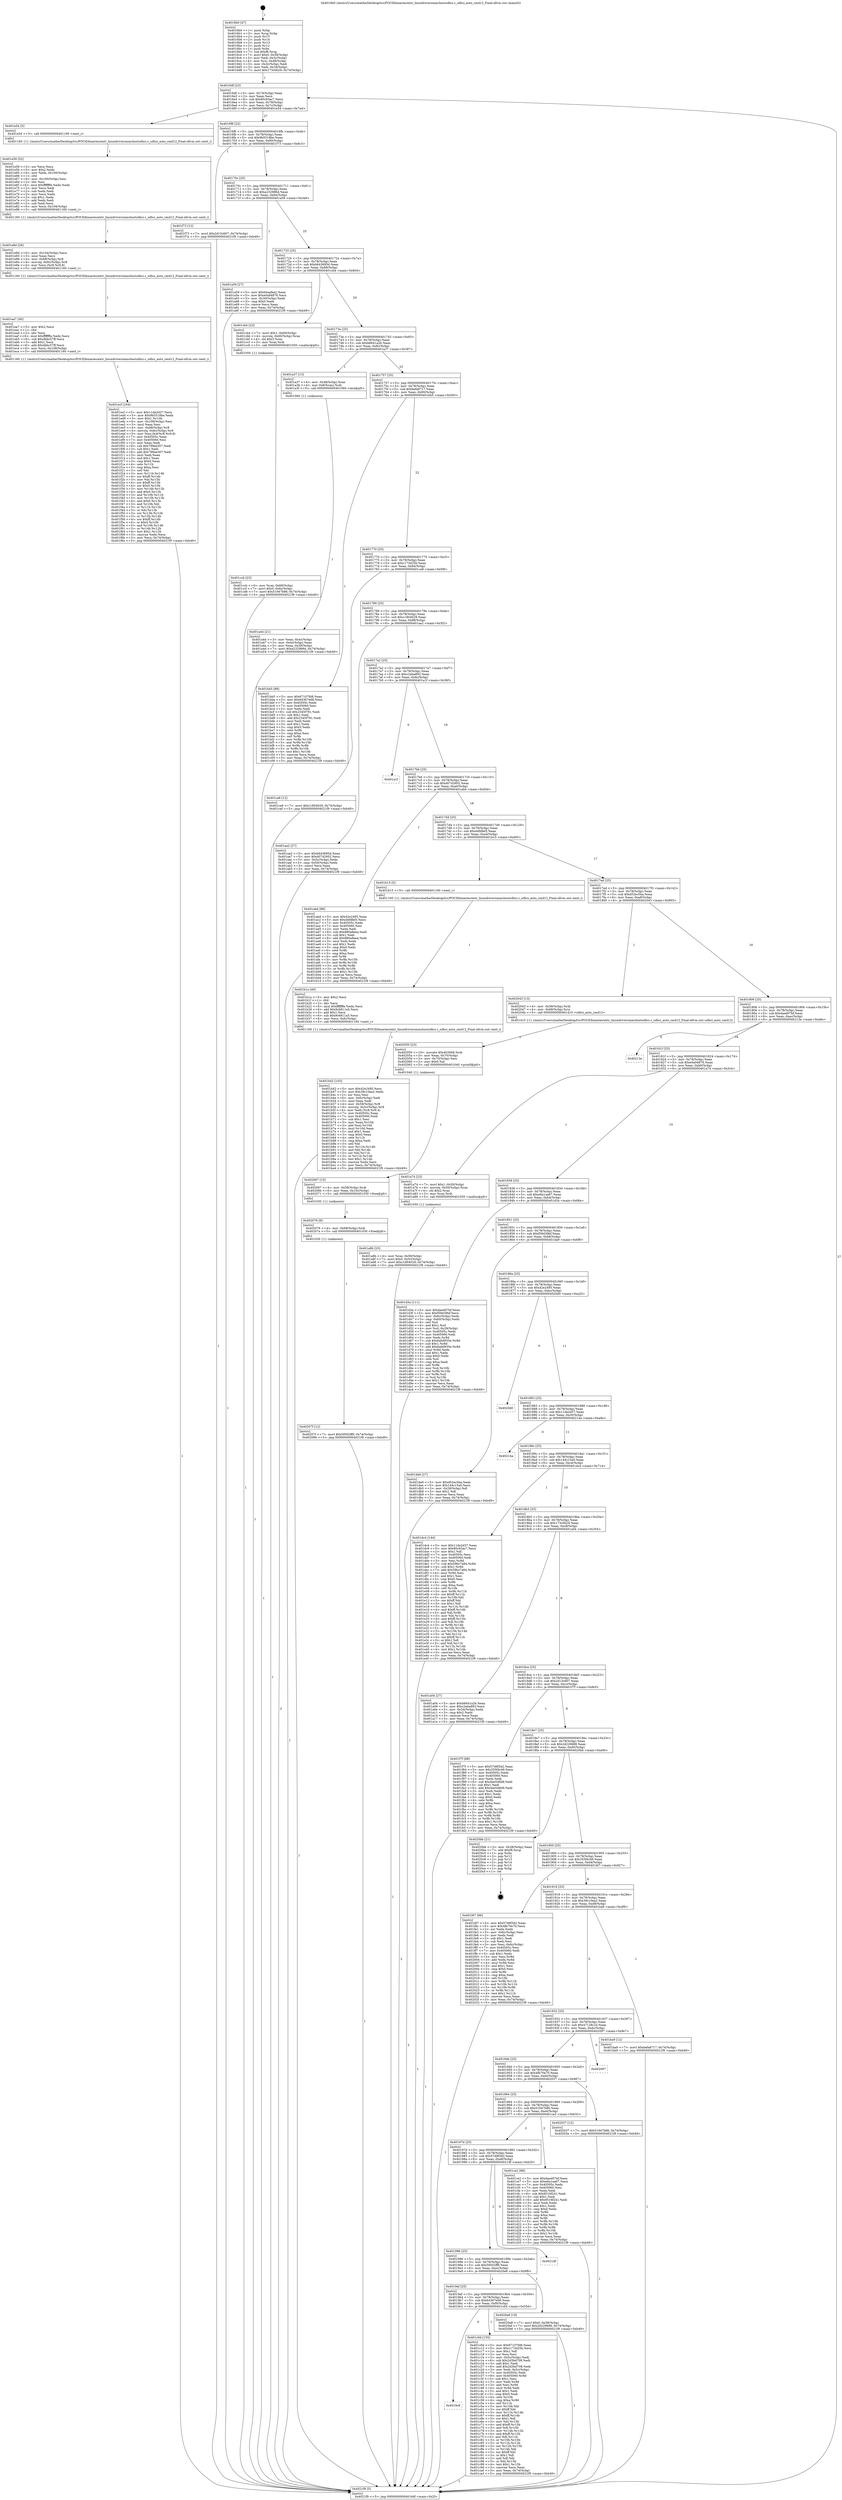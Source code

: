 digraph "0x4016b0" {
  label = "0x4016b0 (/mnt/c/Users/mathe/Desktop/tcc/POCII/binaries/extr_linuxdriversmmchostsdhci.c_sdhci_auto_cmd12_Final-ollvm.out::main(0))"
  labelloc = "t"
  node[shape=record]

  Entry [label="",width=0.3,height=0.3,shape=circle,fillcolor=black,style=filled]
  "0x4016df" [label="{
     0x4016df [23]\l
     | [instrs]\l
     &nbsp;&nbsp;0x4016df \<+3\>: mov -0x74(%rbp),%eax\l
     &nbsp;&nbsp;0x4016e2 \<+2\>: mov %eax,%ecx\l
     &nbsp;&nbsp;0x4016e4 \<+6\>: sub $0x80c93ac7,%ecx\l
     &nbsp;&nbsp;0x4016ea \<+3\>: mov %eax,-0x78(%rbp)\l
     &nbsp;&nbsp;0x4016ed \<+3\>: mov %ecx,-0x7c(%rbp)\l
     &nbsp;&nbsp;0x4016f0 \<+6\>: je 0000000000401e54 \<main+0x7a4\>\l
  }"]
  "0x401e54" [label="{
     0x401e54 [5]\l
     | [instrs]\l
     &nbsp;&nbsp;0x401e54 \<+5\>: call 0000000000401160 \<next_i\>\l
     | [calls]\l
     &nbsp;&nbsp;0x401160 \{1\} (/mnt/c/Users/mathe/Desktop/tcc/POCII/binaries/extr_linuxdriversmmchostsdhci.c_sdhci_auto_cmd12_Final-ollvm.out::next_i)\l
  }"]
  "0x4016f6" [label="{
     0x4016f6 [22]\l
     | [instrs]\l
     &nbsp;&nbsp;0x4016f6 \<+5\>: jmp 00000000004016fb \<main+0x4b\>\l
     &nbsp;&nbsp;0x4016fb \<+3\>: mov -0x78(%rbp),%eax\l
     &nbsp;&nbsp;0x4016fe \<+5\>: sub $0x9b5518be,%eax\l
     &nbsp;&nbsp;0x401703 \<+3\>: mov %eax,-0x80(%rbp)\l
     &nbsp;&nbsp;0x401706 \<+6\>: je 0000000000401f73 \<main+0x8c3\>\l
  }"]
  Exit [label="",width=0.3,height=0.3,shape=circle,fillcolor=black,style=filled,peripheries=2]
  "0x401f73" [label="{
     0x401f73 [12]\l
     | [instrs]\l
     &nbsp;&nbsp;0x401f73 \<+7\>: movl $0x2d13c607,-0x74(%rbp)\l
     &nbsp;&nbsp;0x401f7a \<+5\>: jmp 00000000004021f9 \<main+0xb49\>\l
  }"]
  "0x40170c" [label="{
     0x40170c [25]\l
     | [instrs]\l
     &nbsp;&nbsp;0x40170c \<+5\>: jmp 0000000000401711 \<main+0x61\>\l
     &nbsp;&nbsp;0x401711 \<+3\>: mov -0x78(%rbp),%eax\l
     &nbsp;&nbsp;0x401714 \<+5\>: sub $0xa232986d,%eax\l
     &nbsp;&nbsp;0x401719 \<+6\>: mov %eax,-0x84(%rbp)\l
     &nbsp;&nbsp;0x40171f \<+6\>: je 0000000000401a59 \<main+0x3a9\>\l
  }"]
  "0x40207f" [label="{
     0x40207f [12]\l
     | [instrs]\l
     &nbsp;&nbsp;0x40207f \<+7\>: movl $0x59502ff9,-0x74(%rbp)\l
     &nbsp;&nbsp;0x402086 \<+5\>: jmp 00000000004021f9 \<main+0xb49\>\l
  }"]
  "0x401a59" [label="{
     0x401a59 [27]\l
     | [instrs]\l
     &nbsp;&nbsp;0x401a59 \<+5\>: mov $0x64aafea2,%eax\l
     &nbsp;&nbsp;0x401a5e \<+5\>: mov $0xe0a94876,%ecx\l
     &nbsp;&nbsp;0x401a63 \<+3\>: mov -0x30(%rbp),%edx\l
     &nbsp;&nbsp;0x401a66 \<+3\>: cmp $0x0,%edx\l
     &nbsp;&nbsp;0x401a69 \<+3\>: cmove %ecx,%eax\l
     &nbsp;&nbsp;0x401a6c \<+3\>: mov %eax,-0x74(%rbp)\l
     &nbsp;&nbsp;0x401a6f \<+5\>: jmp 00000000004021f9 \<main+0xb49\>\l
  }"]
  "0x401725" [label="{
     0x401725 [25]\l
     | [instrs]\l
     &nbsp;&nbsp;0x401725 \<+5\>: jmp 000000000040172a \<main+0x7a\>\l
     &nbsp;&nbsp;0x40172a \<+3\>: mov -0x78(%rbp),%eax\l
     &nbsp;&nbsp;0x40172d \<+5\>: sub $0xb643695d,%eax\l
     &nbsp;&nbsp;0x401732 \<+6\>: mov %eax,-0x88(%rbp)\l
     &nbsp;&nbsp;0x401738 \<+6\>: je 0000000000401cb4 \<main+0x604\>\l
  }"]
  "0x402076" [label="{
     0x402076 [9]\l
     | [instrs]\l
     &nbsp;&nbsp;0x402076 \<+4\>: mov -0x68(%rbp),%rdi\l
     &nbsp;&nbsp;0x40207a \<+5\>: call 0000000000401030 \<free@plt\>\l
     | [calls]\l
     &nbsp;&nbsp;0x401030 \{1\} (unknown)\l
  }"]
  "0x401cb4" [label="{
     0x401cb4 [23]\l
     | [instrs]\l
     &nbsp;&nbsp;0x401cb4 \<+7\>: movl $0x1,-0x60(%rbp)\l
     &nbsp;&nbsp;0x401cbb \<+4\>: movslq -0x60(%rbp),%rax\l
     &nbsp;&nbsp;0x401cbf \<+4\>: shl $0x3,%rax\l
     &nbsp;&nbsp;0x401cc3 \<+3\>: mov %rax,%rdi\l
     &nbsp;&nbsp;0x401cc6 \<+5\>: call 0000000000401050 \<malloc@plt\>\l
     | [calls]\l
     &nbsp;&nbsp;0x401050 \{1\} (unknown)\l
  }"]
  "0x40173e" [label="{
     0x40173e [25]\l
     | [instrs]\l
     &nbsp;&nbsp;0x40173e \<+5\>: jmp 0000000000401743 \<main+0x93\>\l
     &nbsp;&nbsp;0x401743 \<+3\>: mov -0x78(%rbp),%eax\l
     &nbsp;&nbsp;0x401746 \<+5\>: sub $0xb6641a26,%eax\l
     &nbsp;&nbsp;0x40174b \<+6\>: mov %eax,-0x8c(%rbp)\l
     &nbsp;&nbsp;0x401751 \<+6\>: je 0000000000401a37 \<main+0x387\>\l
  }"]
  "0x402067" [label="{
     0x402067 [15]\l
     | [instrs]\l
     &nbsp;&nbsp;0x402067 \<+4\>: mov -0x58(%rbp),%rdi\l
     &nbsp;&nbsp;0x40206b \<+6\>: mov %eax,-0x10c(%rbp)\l
     &nbsp;&nbsp;0x402071 \<+5\>: call 0000000000401030 \<free@plt\>\l
     | [calls]\l
     &nbsp;&nbsp;0x401030 \{1\} (unknown)\l
  }"]
  "0x401a37" [label="{
     0x401a37 [13]\l
     | [instrs]\l
     &nbsp;&nbsp;0x401a37 \<+4\>: mov -0x48(%rbp),%rax\l
     &nbsp;&nbsp;0x401a3b \<+4\>: mov 0x8(%rax),%rdi\l
     &nbsp;&nbsp;0x401a3f \<+5\>: call 0000000000401060 \<atoi@plt\>\l
     | [calls]\l
     &nbsp;&nbsp;0x401060 \{1\} (unknown)\l
  }"]
  "0x401757" [label="{
     0x401757 [25]\l
     | [instrs]\l
     &nbsp;&nbsp;0x401757 \<+5\>: jmp 000000000040175c \<main+0xac\>\l
     &nbsp;&nbsp;0x40175c \<+3\>: mov -0x78(%rbp),%eax\l
     &nbsp;&nbsp;0x40175f \<+5\>: sub $0xbefa8717,%eax\l
     &nbsp;&nbsp;0x401764 \<+6\>: mov %eax,-0x90(%rbp)\l
     &nbsp;&nbsp;0x40176a \<+6\>: je 0000000000401bb5 \<main+0x505\>\l
  }"]
  "0x402050" [label="{
     0x402050 [23]\l
     | [instrs]\l
     &nbsp;&nbsp;0x402050 \<+10\>: movabs $0x4030b6,%rdi\l
     &nbsp;&nbsp;0x40205a \<+3\>: mov %eax,-0x70(%rbp)\l
     &nbsp;&nbsp;0x40205d \<+3\>: mov -0x70(%rbp),%esi\l
     &nbsp;&nbsp;0x402060 \<+2\>: mov $0x0,%al\l
     &nbsp;&nbsp;0x402062 \<+5\>: call 0000000000401040 \<printf@plt\>\l
     | [calls]\l
     &nbsp;&nbsp;0x401040 \{1\} (unknown)\l
  }"]
  "0x401bb5" [label="{
     0x401bb5 [88]\l
     | [instrs]\l
     &nbsp;&nbsp;0x401bb5 \<+5\>: mov $0x67107fd8,%eax\l
     &nbsp;&nbsp;0x401bba \<+5\>: mov $0x64367e68,%ecx\l
     &nbsp;&nbsp;0x401bbf \<+7\>: mov 0x40505c,%edx\l
     &nbsp;&nbsp;0x401bc6 \<+7\>: mov 0x405060,%esi\l
     &nbsp;&nbsp;0x401bcd \<+2\>: mov %edx,%edi\l
     &nbsp;&nbsp;0x401bcf \<+6\>: sub $0x2345f781,%edi\l
     &nbsp;&nbsp;0x401bd5 \<+3\>: sub $0x1,%edi\l
     &nbsp;&nbsp;0x401bd8 \<+6\>: add $0x2345f781,%edi\l
     &nbsp;&nbsp;0x401bde \<+3\>: imul %edi,%edx\l
     &nbsp;&nbsp;0x401be1 \<+3\>: and $0x1,%edx\l
     &nbsp;&nbsp;0x401be4 \<+3\>: cmp $0x0,%edx\l
     &nbsp;&nbsp;0x401be7 \<+4\>: sete %r8b\l
     &nbsp;&nbsp;0x401beb \<+3\>: cmp $0xa,%esi\l
     &nbsp;&nbsp;0x401bee \<+4\>: setl %r9b\l
     &nbsp;&nbsp;0x401bf2 \<+3\>: mov %r8b,%r10b\l
     &nbsp;&nbsp;0x401bf5 \<+3\>: and %r9b,%r10b\l
     &nbsp;&nbsp;0x401bf8 \<+3\>: xor %r9b,%r8b\l
     &nbsp;&nbsp;0x401bfb \<+3\>: or %r8b,%r10b\l
     &nbsp;&nbsp;0x401bfe \<+4\>: test $0x1,%r10b\l
     &nbsp;&nbsp;0x401c02 \<+3\>: cmovne %ecx,%eax\l
     &nbsp;&nbsp;0x401c05 \<+3\>: mov %eax,-0x74(%rbp)\l
     &nbsp;&nbsp;0x401c08 \<+5\>: jmp 00000000004021f9 \<main+0xb49\>\l
  }"]
  "0x401770" [label="{
     0x401770 [25]\l
     | [instrs]\l
     &nbsp;&nbsp;0x401770 \<+5\>: jmp 0000000000401775 \<main+0xc5\>\l
     &nbsp;&nbsp;0x401775 \<+3\>: mov -0x78(%rbp),%eax\l
     &nbsp;&nbsp;0x401778 \<+5\>: sub $0xc173d25b,%eax\l
     &nbsp;&nbsp;0x40177d \<+6\>: mov %eax,-0x94(%rbp)\l
     &nbsp;&nbsp;0x401783 \<+6\>: je 0000000000401ca8 \<main+0x5f8\>\l
  }"]
  "0x401ecf" [label="{
     0x401ecf [164]\l
     | [instrs]\l
     &nbsp;&nbsp;0x401ecf \<+5\>: mov $0x11de2d37,%ecx\l
     &nbsp;&nbsp;0x401ed4 \<+5\>: mov $0x9b5518be,%edx\l
     &nbsp;&nbsp;0x401ed9 \<+3\>: mov $0x1,%r10b\l
     &nbsp;&nbsp;0x401edc \<+6\>: mov -0x108(%rbp),%esi\l
     &nbsp;&nbsp;0x401ee2 \<+3\>: imul %eax,%esi\l
     &nbsp;&nbsp;0x401ee5 \<+4\>: mov -0x68(%rbp),%r8\l
     &nbsp;&nbsp;0x401ee9 \<+4\>: movslq -0x6c(%rbp),%r9\l
     &nbsp;&nbsp;0x401eed \<+5\>: mov %esi,0x4(%r8,%r9,8)\l
     &nbsp;&nbsp;0x401ef2 \<+7\>: mov 0x40505c,%eax\l
     &nbsp;&nbsp;0x401ef9 \<+7\>: mov 0x405060,%esi\l
     &nbsp;&nbsp;0x401f00 \<+2\>: mov %eax,%edi\l
     &nbsp;&nbsp;0x401f02 \<+6\>: sub $0x799ee307,%edi\l
     &nbsp;&nbsp;0x401f08 \<+3\>: sub $0x1,%edi\l
     &nbsp;&nbsp;0x401f0b \<+6\>: add $0x799ee307,%edi\l
     &nbsp;&nbsp;0x401f11 \<+3\>: imul %edi,%eax\l
     &nbsp;&nbsp;0x401f14 \<+3\>: and $0x1,%eax\l
     &nbsp;&nbsp;0x401f17 \<+3\>: cmp $0x0,%eax\l
     &nbsp;&nbsp;0x401f1a \<+4\>: sete %r11b\l
     &nbsp;&nbsp;0x401f1e \<+3\>: cmp $0xa,%esi\l
     &nbsp;&nbsp;0x401f21 \<+3\>: setl %bl\l
     &nbsp;&nbsp;0x401f24 \<+3\>: mov %r11b,%r14b\l
     &nbsp;&nbsp;0x401f27 \<+4\>: xor $0xff,%r14b\l
     &nbsp;&nbsp;0x401f2b \<+3\>: mov %bl,%r15b\l
     &nbsp;&nbsp;0x401f2e \<+4\>: xor $0xff,%r15b\l
     &nbsp;&nbsp;0x401f32 \<+4\>: xor $0x0,%r10b\l
     &nbsp;&nbsp;0x401f36 \<+3\>: mov %r14b,%r12b\l
     &nbsp;&nbsp;0x401f39 \<+4\>: and $0x0,%r12b\l
     &nbsp;&nbsp;0x401f3d \<+3\>: and %r10b,%r11b\l
     &nbsp;&nbsp;0x401f40 \<+3\>: mov %r15b,%r13b\l
     &nbsp;&nbsp;0x401f43 \<+4\>: and $0x0,%r13b\l
     &nbsp;&nbsp;0x401f47 \<+3\>: and %r10b,%bl\l
     &nbsp;&nbsp;0x401f4a \<+3\>: or %r11b,%r12b\l
     &nbsp;&nbsp;0x401f4d \<+3\>: or %bl,%r13b\l
     &nbsp;&nbsp;0x401f50 \<+3\>: xor %r13b,%r12b\l
     &nbsp;&nbsp;0x401f53 \<+3\>: or %r15b,%r14b\l
     &nbsp;&nbsp;0x401f56 \<+4\>: xor $0xff,%r14b\l
     &nbsp;&nbsp;0x401f5a \<+4\>: or $0x0,%r10b\l
     &nbsp;&nbsp;0x401f5e \<+3\>: and %r10b,%r14b\l
     &nbsp;&nbsp;0x401f61 \<+3\>: or %r14b,%r12b\l
     &nbsp;&nbsp;0x401f64 \<+4\>: test $0x1,%r12b\l
     &nbsp;&nbsp;0x401f68 \<+3\>: cmovne %edx,%ecx\l
     &nbsp;&nbsp;0x401f6b \<+3\>: mov %ecx,-0x74(%rbp)\l
     &nbsp;&nbsp;0x401f6e \<+5\>: jmp 00000000004021f9 \<main+0xb49\>\l
  }"]
  "0x401ca8" [label="{
     0x401ca8 [12]\l
     | [instrs]\l
     &nbsp;&nbsp;0x401ca8 \<+7\>: movl $0xc1804029,-0x74(%rbp)\l
     &nbsp;&nbsp;0x401caf \<+5\>: jmp 00000000004021f9 \<main+0xb49\>\l
  }"]
  "0x401789" [label="{
     0x401789 [25]\l
     | [instrs]\l
     &nbsp;&nbsp;0x401789 \<+5\>: jmp 000000000040178e \<main+0xde\>\l
     &nbsp;&nbsp;0x40178e \<+3\>: mov -0x78(%rbp),%eax\l
     &nbsp;&nbsp;0x401791 \<+5\>: sub $0xc1804029,%eax\l
     &nbsp;&nbsp;0x401796 \<+6\>: mov %eax,-0x98(%rbp)\l
     &nbsp;&nbsp;0x40179c \<+6\>: je 0000000000401aa2 \<main+0x3f2\>\l
  }"]
  "0x401ea7" [label="{
     0x401ea7 [40]\l
     | [instrs]\l
     &nbsp;&nbsp;0x401ea7 \<+5\>: mov $0x2,%ecx\l
     &nbsp;&nbsp;0x401eac \<+1\>: cltd\l
     &nbsp;&nbsp;0x401ead \<+2\>: idiv %ecx\l
     &nbsp;&nbsp;0x401eaf \<+6\>: imul $0xfffffffe,%edx,%ecx\l
     &nbsp;&nbsp;0x401eb5 \<+6\>: sub $0xdbbc57ff,%ecx\l
     &nbsp;&nbsp;0x401ebb \<+3\>: add $0x1,%ecx\l
     &nbsp;&nbsp;0x401ebe \<+6\>: add $0xdbbc57ff,%ecx\l
     &nbsp;&nbsp;0x401ec4 \<+6\>: mov %ecx,-0x108(%rbp)\l
     &nbsp;&nbsp;0x401eca \<+5\>: call 0000000000401160 \<next_i\>\l
     | [calls]\l
     &nbsp;&nbsp;0x401160 \{1\} (/mnt/c/Users/mathe/Desktop/tcc/POCII/binaries/extr_linuxdriversmmchostsdhci.c_sdhci_auto_cmd12_Final-ollvm.out::next_i)\l
  }"]
  "0x401aa2" [label="{
     0x401aa2 [27]\l
     | [instrs]\l
     &nbsp;&nbsp;0x401aa2 \<+5\>: mov $0xb643695d,%eax\l
     &nbsp;&nbsp;0x401aa7 \<+5\>: mov $0xd0742602,%ecx\l
     &nbsp;&nbsp;0x401aac \<+3\>: mov -0x5c(%rbp),%edx\l
     &nbsp;&nbsp;0x401aaf \<+3\>: cmp -0x50(%rbp),%edx\l
     &nbsp;&nbsp;0x401ab2 \<+3\>: cmovl %ecx,%eax\l
     &nbsp;&nbsp;0x401ab5 \<+3\>: mov %eax,-0x74(%rbp)\l
     &nbsp;&nbsp;0x401ab8 \<+5\>: jmp 00000000004021f9 \<main+0xb49\>\l
  }"]
  "0x4017a2" [label="{
     0x4017a2 [25]\l
     | [instrs]\l
     &nbsp;&nbsp;0x4017a2 \<+5\>: jmp 00000000004017a7 \<main+0xf7\>\l
     &nbsp;&nbsp;0x4017a7 \<+3\>: mov -0x78(%rbp),%eax\l
     &nbsp;&nbsp;0x4017aa \<+5\>: sub $0xc2eba893,%eax\l
     &nbsp;&nbsp;0x4017af \<+6\>: mov %eax,-0x9c(%rbp)\l
     &nbsp;&nbsp;0x4017b5 \<+6\>: je 0000000000401a1f \<main+0x36f\>\l
  }"]
  "0x401e8d" [label="{
     0x401e8d [26]\l
     | [instrs]\l
     &nbsp;&nbsp;0x401e8d \<+6\>: mov -0x104(%rbp),%ecx\l
     &nbsp;&nbsp;0x401e93 \<+3\>: imul %eax,%ecx\l
     &nbsp;&nbsp;0x401e96 \<+4\>: mov -0x68(%rbp),%r8\l
     &nbsp;&nbsp;0x401e9a \<+4\>: movslq -0x6c(%rbp),%r9\l
     &nbsp;&nbsp;0x401e9e \<+4\>: mov %ecx,(%r8,%r9,8)\l
     &nbsp;&nbsp;0x401ea2 \<+5\>: call 0000000000401160 \<next_i\>\l
     | [calls]\l
     &nbsp;&nbsp;0x401160 \{1\} (/mnt/c/Users/mathe/Desktop/tcc/POCII/binaries/extr_linuxdriversmmchostsdhci.c_sdhci_auto_cmd12_Final-ollvm.out::next_i)\l
  }"]
  "0x401a1f" [label="{
     0x401a1f\l
  }", style=dashed]
  "0x4017bb" [label="{
     0x4017bb [25]\l
     | [instrs]\l
     &nbsp;&nbsp;0x4017bb \<+5\>: jmp 00000000004017c0 \<main+0x110\>\l
     &nbsp;&nbsp;0x4017c0 \<+3\>: mov -0x78(%rbp),%eax\l
     &nbsp;&nbsp;0x4017c3 \<+5\>: sub $0xd0742602,%eax\l
     &nbsp;&nbsp;0x4017c8 \<+6\>: mov %eax,-0xa0(%rbp)\l
     &nbsp;&nbsp;0x4017ce \<+6\>: je 0000000000401abd \<main+0x40d\>\l
  }"]
  "0x401e59" [label="{
     0x401e59 [52]\l
     | [instrs]\l
     &nbsp;&nbsp;0x401e59 \<+2\>: xor %ecx,%ecx\l
     &nbsp;&nbsp;0x401e5b \<+5\>: mov $0x2,%edx\l
     &nbsp;&nbsp;0x401e60 \<+6\>: mov %edx,-0x100(%rbp)\l
     &nbsp;&nbsp;0x401e66 \<+1\>: cltd\l
     &nbsp;&nbsp;0x401e67 \<+6\>: mov -0x100(%rbp),%esi\l
     &nbsp;&nbsp;0x401e6d \<+2\>: idiv %esi\l
     &nbsp;&nbsp;0x401e6f \<+6\>: imul $0xfffffffe,%edx,%edx\l
     &nbsp;&nbsp;0x401e75 \<+2\>: mov %ecx,%edi\l
     &nbsp;&nbsp;0x401e77 \<+2\>: sub %edx,%edi\l
     &nbsp;&nbsp;0x401e79 \<+2\>: mov %ecx,%edx\l
     &nbsp;&nbsp;0x401e7b \<+3\>: sub $0x1,%edx\l
     &nbsp;&nbsp;0x401e7e \<+2\>: add %edx,%edi\l
     &nbsp;&nbsp;0x401e80 \<+2\>: sub %edi,%ecx\l
     &nbsp;&nbsp;0x401e82 \<+6\>: mov %ecx,-0x104(%rbp)\l
     &nbsp;&nbsp;0x401e88 \<+5\>: call 0000000000401160 \<next_i\>\l
     | [calls]\l
     &nbsp;&nbsp;0x401160 \{1\} (/mnt/c/Users/mathe/Desktop/tcc/POCII/binaries/extr_linuxdriversmmchostsdhci.c_sdhci_auto_cmd12_Final-ollvm.out::next_i)\l
  }"]
  "0x401abd" [label="{
     0x401abd [88]\l
     | [instrs]\l
     &nbsp;&nbsp;0x401abd \<+5\>: mov $0x42e2495,%eax\l
     &nbsp;&nbsp;0x401ac2 \<+5\>: mov $0xd4fdfef3,%ecx\l
     &nbsp;&nbsp;0x401ac7 \<+7\>: mov 0x40505c,%edx\l
     &nbsp;&nbsp;0x401ace \<+7\>: mov 0x405060,%esi\l
     &nbsp;&nbsp;0x401ad5 \<+2\>: mov %edx,%edi\l
     &nbsp;&nbsp;0x401ad7 \<+6\>: sub $0x880a8eea,%edi\l
     &nbsp;&nbsp;0x401add \<+3\>: sub $0x1,%edi\l
     &nbsp;&nbsp;0x401ae0 \<+6\>: add $0x880a8eea,%edi\l
     &nbsp;&nbsp;0x401ae6 \<+3\>: imul %edi,%edx\l
     &nbsp;&nbsp;0x401ae9 \<+3\>: and $0x1,%edx\l
     &nbsp;&nbsp;0x401aec \<+3\>: cmp $0x0,%edx\l
     &nbsp;&nbsp;0x401aef \<+4\>: sete %r8b\l
     &nbsp;&nbsp;0x401af3 \<+3\>: cmp $0xa,%esi\l
     &nbsp;&nbsp;0x401af6 \<+4\>: setl %r9b\l
     &nbsp;&nbsp;0x401afa \<+3\>: mov %r8b,%r10b\l
     &nbsp;&nbsp;0x401afd \<+3\>: and %r9b,%r10b\l
     &nbsp;&nbsp;0x401b00 \<+3\>: xor %r9b,%r8b\l
     &nbsp;&nbsp;0x401b03 \<+3\>: or %r8b,%r10b\l
     &nbsp;&nbsp;0x401b06 \<+4\>: test $0x1,%r10b\l
     &nbsp;&nbsp;0x401b0a \<+3\>: cmovne %ecx,%eax\l
     &nbsp;&nbsp;0x401b0d \<+3\>: mov %eax,-0x74(%rbp)\l
     &nbsp;&nbsp;0x401b10 \<+5\>: jmp 00000000004021f9 \<main+0xb49\>\l
  }"]
  "0x4017d4" [label="{
     0x4017d4 [25]\l
     | [instrs]\l
     &nbsp;&nbsp;0x4017d4 \<+5\>: jmp 00000000004017d9 \<main+0x129\>\l
     &nbsp;&nbsp;0x4017d9 \<+3\>: mov -0x78(%rbp),%eax\l
     &nbsp;&nbsp;0x4017dc \<+5\>: sub $0xd4fdfef3,%eax\l
     &nbsp;&nbsp;0x4017e1 \<+6\>: mov %eax,-0xa4(%rbp)\l
     &nbsp;&nbsp;0x4017e7 \<+6\>: je 0000000000401b15 \<main+0x465\>\l
  }"]
  "0x401ccb" [label="{
     0x401ccb [23]\l
     | [instrs]\l
     &nbsp;&nbsp;0x401ccb \<+4\>: mov %rax,-0x68(%rbp)\l
     &nbsp;&nbsp;0x401ccf \<+7\>: movl $0x0,-0x6c(%rbp)\l
     &nbsp;&nbsp;0x401cd6 \<+7\>: movl $0x51947b86,-0x74(%rbp)\l
     &nbsp;&nbsp;0x401cdd \<+5\>: jmp 00000000004021f9 \<main+0xb49\>\l
  }"]
  "0x401b15" [label="{
     0x401b15 [5]\l
     | [instrs]\l
     &nbsp;&nbsp;0x401b15 \<+5\>: call 0000000000401160 \<next_i\>\l
     | [calls]\l
     &nbsp;&nbsp;0x401160 \{1\} (/mnt/c/Users/mathe/Desktop/tcc/POCII/binaries/extr_linuxdriversmmchostsdhci.c_sdhci_auto_cmd12_Final-ollvm.out::next_i)\l
  }"]
  "0x4017ed" [label="{
     0x4017ed [25]\l
     | [instrs]\l
     &nbsp;&nbsp;0x4017ed \<+5\>: jmp 00000000004017f2 \<main+0x142\>\l
     &nbsp;&nbsp;0x4017f2 \<+3\>: mov -0x78(%rbp),%eax\l
     &nbsp;&nbsp;0x4017f5 \<+5\>: sub $0xd52ec5ba,%eax\l
     &nbsp;&nbsp;0x4017fa \<+6\>: mov %eax,-0xa8(%rbp)\l
     &nbsp;&nbsp;0x401800 \<+6\>: je 0000000000402043 \<main+0x993\>\l
  }"]
  "0x4019c8" [label="{
     0x4019c8\l
  }", style=dashed]
  "0x402043" [label="{
     0x402043 [13]\l
     | [instrs]\l
     &nbsp;&nbsp;0x402043 \<+4\>: mov -0x58(%rbp),%rdi\l
     &nbsp;&nbsp;0x402047 \<+4\>: mov -0x68(%rbp),%rsi\l
     &nbsp;&nbsp;0x40204b \<+5\>: call 0000000000401410 \<sdhci_auto_cmd12\>\l
     | [calls]\l
     &nbsp;&nbsp;0x401410 \{1\} (/mnt/c/Users/mathe/Desktop/tcc/POCII/binaries/extr_linuxdriversmmchostsdhci.c_sdhci_auto_cmd12_Final-ollvm.out::sdhci_auto_cmd12)\l
  }"]
  "0x401806" [label="{
     0x401806 [25]\l
     | [instrs]\l
     &nbsp;&nbsp;0x401806 \<+5\>: jmp 000000000040180b \<main+0x15b\>\l
     &nbsp;&nbsp;0x40180b \<+3\>: mov -0x78(%rbp),%eax\l
     &nbsp;&nbsp;0x40180e \<+5\>: sub $0xdaed07bf,%eax\l
     &nbsp;&nbsp;0x401813 \<+6\>: mov %eax,-0xac(%rbp)\l
     &nbsp;&nbsp;0x401819 \<+6\>: je 000000000040213e \<main+0xa8e\>\l
  }"]
  "0x401c0d" [label="{
     0x401c0d [155]\l
     | [instrs]\l
     &nbsp;&nbsp;0x401c0d \<+5\>: mov $0x67107fd8,%eax\l
     &nbsp;&nbsp;0x401c12 \<+5\>: mov $0xc173d25b,%ecx\l
     &nbsp;&nbsp;0x401c17 \<+2\>: mov $0x1,%dl\l
     &nbsp;&nbsp;0x401c19 \<+2\>: xor %esi,%esi\l
     &nbsp;&nbsp;0x401c1b \<+3\>: mov -0x5c(%rbp),%edi\l
     &nbsp;&nbsp;0x401c1e \<+6\>: sub $0x2d3bd708,%edi\l
     &nbsp;&nbsp;0x401c24 \<+3\>: add $0x1,%edi\l
     &nbsp;&nbsp;0x401c27 \<+6\>: add $0x2d3bd708,%edi\l
     &nbsp;&nbsp;0x401c2d \<+3\>: mov %edi,-0x5c(%rbp)\l
     &nbsp;&nbsp;0x401c30 \<+7\>: mov 0x40505c,%edi\l
     &nbsp;&nbsp;0x401c37 \<+8\>: mov 0x405060,%r8d\l
     &nbsp;&nbsp;0x401c3f \<+3\>: sub $0x1,%esi\l
     &nbsp;&nbsp;0x401c42 \<+3\>: mov %edi,%r9d\l
     &nbsp;&nbsp;0x401c45 \<+3\>: add %esi,%r9d\l
     &nbsp;&nbsp;0x401c48 \<+4\>: imul %r9d,%edi\l
     &nbsp;&nbsp;0x401c4c \<+3\>: and $0x1,%edi\l
     &nbsp;&nbsp;0x401c4f \<+3\>: cmp $0x0,%edi\l
     &nbsp;&nbsp;0x401c52 \<+4\>: sete %r10b\l
     &nbsp;&nbsp;0x401c56 \<+4\>: cmp $0xa,%r8d\l
     &nbsp;&nbsp;0x401c5a \<+4\>: setl %r11b\l
     &nbsp;&nbsp;0x401c5e \<+3\>: mov %r10b,%bl\l
     &nbsp;&nbsp;0x401c61 \<+3\>: xor $0xff,%bl\l
     &nbsp;&nbsp;0x401c64 \<+3\>: mov %r11b,%r14b\l
     &nbsp;&nbsp;0x401c67 \<+4\>: xor $0xff,%r14b\l
     &nbsp;&nbsp;0x401c6b \<+3\>: xor $0x1,%dl\l
     &nbsp;&nbsp;0x401c6e \<+3\>: mov %bl,%r15b\l
     &nbsp;&nbsp;0x401c71 \<+4\>: and $0xff,%r15b\l
     &nbsp;&nbsp;0x401c75 \<+3\>: and %dl,%r10b\l
     &nbsp;&nbsp;0x401c78 \<+3\>: mov %r14b,%r12b\l
     &nbsp;&nbsp;0x401c7b \<+4\>: and $0xff,%r12b\l
     &nbsp;&nbsp;0x401c7f \<+3\>: and %dl,%r11b\l
     &nbsp;&nbsp;0x401c82 \<+3\>: or %r10b,%r15b\l
     &nbsp;&nbsp;0x401c85 \<+3\>: or %r11b,%r12b\l
     &nbsp;&nbsp;0x401c88 \<+3\>: xor %r12b,%r15b\l
     &nbsp;&nbsp;0x401c8b \<+3\>: or %r14b,%bl\l
     &nbsp;&nbsp;0x401c8e \<+3\>: xor $0xff,%bl\l
     &nbsp;&nbsp;0x401c91 \<+3\>: or $0x1,%dl\l
     &nbsp;&nbsp;0x401c94 \<+2\>: and %dl,%bl\l
     &nbsp;&nbsp;0x401c96 \<+3\>: or %bl,%r15b\l
     &nbsp;&nbsp;0x401c99 \<+4\>: test $0x1,%r15b\l
     &nbsp;&nbsp;0x401c9d \<+3\>: cmovne %ecx,%eax\l
     &nbsp;&nbsp;0x401ca0 \<+3\>: mov %eax,-0x74(%rbp)\l
     &nbsp;&nbsp;0x401ca3 \<+5\>: jmp 00000000004021f9 \<main+0xb49\>\l
  }"]
  "0x40213e" [label="{
     0x40213e\l
  }", style=dashed]
  "0x40181f" [label="{
     0x40181f [25]\l
     | [instrs]\l
     &nbsp;&nbsp;0x40181f \<+5\>: jmp 0000000000401824 \<main+0x174\>\l
     &nbsp;&nbsp;0x401824 \<+3\>: mov -0x78(%rbp),%eax\l
     &nbsp;&nbsp;0x401827 \<+5\>: sub $0xe0a94876,%eax\l
     &nbsp;&nbsp;0x40182c \<+6\>: mov %eax,-0xb0(%rbp)\l
     &nbsp;&nbsp;0x401832 \<+6\>: je 0000000000401a74 \<main+0x3c4\>\l
  }"]
  "0x4019af" [label="{
     0x4019af [25]\l
     | [instrs]\l
     &nbsp;&nbsp;0x4019af \<+5\>: jmp 00000000004019b4 \<main+0x304\>\l
     &nbsp;&nbsp;0x4019b4 \<+3\>: mov -0x78(%rbp),%eax\l
     &nbsp;&nbsp;0x4019b7 \<+5\>: sub $0x64367e68,%eax\l
     &nbsp;&nbsp;0x4019bc \<+6\>: mov %eax,-0xf0(%rbp)\l
     &nbsp;&nbsp;0x4019c2 \<+6\>: je 0000000000401c0d \<main+0x55d\>\l
  }"]
  "0x401a74" [label="{
     0x401a74 [23]\l
     | [instrs]\l
     &nbsp;&nbsp;0x401a74 \<+7\>: movl $0x1,-0x50(%rbp)\l
     &nbsp;&nbsp;0x401a7b \<+4\>: movslq -0x50(%rbp),%rax\l
     &nbsp;&nbsp;0x401a7f \<+4\>: shl $0x2,%rax\l
     &nbsp;&nbsp;0x401a83 \<+3\>: mov %rax,%rdi\l
     &nbsp;&nbsp;0x401a86 \<+5\>: call 0000000000401050 \<malloc@plt\>\l
     | [calls]\l
     &nbsp;&nbsp;0x401050 \{1\} (unknown)\l
  }"]
  "0x401838" [label="{
     0x401838 [25]\l
     | [instrs]\l
     &nbsp;&nbsp;0x401838 \<+5\>: jmp 000000000040183d \<main+0x18d\>\l
     &nbsp;&nbsp;0x40183d \<+3\>: mov -0x78(%rbp),%eax\l
     &nbsp;&nbsp;0x401840 \<+5\>: sub $0xe6a1aa67,%eax\l
     &nbsp;&nbsp;0x401845 \<+6\>: mov %eax,-0xb4(%rbp)\l
     &nbsp;&nbsp;0x40184b \<+6\>: je 0000000000401d3a \<main+0x68a\>\l
  }"]
  "0x4020a8" [label="{
     0x4020a8 [19]\l
     | [instrs]\l
     &nbsp;&nbsp;0x4020a8 \<+7\>: movl $0x0,-0x38(%rbp)\l
     &nbsp;&nbsp;0x4020af \<+7\>: movl $0x2d229688,-0x74(%rbp)\l
     &nbsp;&nbsp;0x4020b6 \<+5\>: jmp 00000000004021f9 \<main+0xb49\>\l
  }"]
  "0x401d3a" [label="{
     0x401d3a [111]\l
     | [instrs]\l
     &nbsp;&nbsp;0x401d3a \<+5\>: mov $0xdaed07bf,%eax\l
     &nbsp;&nbsp;0x401d3f \<+5\>: mov $0xf59d39bf,%ecx\l
     &nbsp;&nbsp;0x401d44 \<+3\>: mov -0x6c(%rbp),%edx\l
     &nbsp;&nbsp;0x401d47 \<+3\>: cmp -0x60(%rbp),%edx\l
     &nbsp;&nbsp;0x401d4a \<+4\>: setl %sil\l
     &nbsp;&nbsp;0x401d4e \<+4\>: and $0x1,%sil\l
     &nbsp;&nbsp;0x401d52 \<+4\>: mov %sil,-0x29(%rbp)\l
     &nbsp;&nbsp;0x401d56 \<+7\>: mov 0x40505c,%edx\l
     &nbsp;&nbsp;0x401d5d \<+7\>: mov 0x405060,%edi\l
     &nbsp;&nbsp;0x401d64 \<+3\>: mov %edx,%r8d\l
     &nbsp;&nbsp;0x401d67 \<+7\>: sub $0x6abd935e,%r8d\l
     &nbsp;&nbsp;0x401d6e \<+4\>: sub $0x1,%r8d\l
     &nbsp;&nbsp;0x401d72 \<+7\>: add $0x6abd935e,%r8d\l
     &nbsp;&nbsp;0x401d79 \<+4\>: imul %r8d,%edx\l
     &nbsp;&nbsp;0x401d7d \<+3\>: and $0x1,%edx\l
     &nbsp;&nbsp;0x401d80 \<+3\>: cmp $0x0,%edx\l
     &nbsp;&nbsp;0x401d83 \<+4\>: sete %sil\l
     &nbsp;&nbsp;0x401d87 \<+3\>: cmp $0xa,%edi\l
     &nbsp;&nbsp;0x401d8a \<+4\>: setl %r9b\l
     &nbsp;&nbsp;0x401d8e \<+3\>: mov %sil,%r10b\l
     &nbsp;&nbsp;0x401d91 \<+3\>: and %r9b,%r10b\l
     &nbsp;&nbsp;0x401d94 \<+3\>: xor %r9b,%sil\l
     &nbsp;&nbsp;0x401d97 \<+3\>: or %sil,%r10b\l
     &nbsp;&nbsp;0x401d9a \<+4\>: test $0x1,%r10b\l
     &nbsp;&nbsp;0x401d9e \<+3\>: cmovne %ecx,%eax\l
     &nbsp;&nbsp;0x401da1 \<+3\>: mov %eax,-0x74(%rbp)\l
     &nbsp;&nbsp;0x401da4 \<+5\>: jmp 00000000004021f9 \<main+0xb49\>\l
  }"]
  "0x401851" [label="{
     0x401851 [25]\l
     | [instrs]\l
     &nbsp;&nbsp;0x401851 \<+5\>: jmp 0000000000401856 \<main+0x1a6\>\l
     &nbsp;&nbsp;0x401856 \<+3\>: mov -0x78(%rbp),%eax\l
     &nbsp;&nbsp;0x401859 \<+5\>: sub $0xf59d39bf,%eax\l
     &nbsp;&nbsp;0x40185e \<+6\>: mov %eax,-0xb8(%rbp)\l
     &nbsp;&nbsp;0x401864 \<+6\>: je 0000000000401da9 \<main+0x6f9\>\l
  }"]
  "0x401996" [label="{
     0x401996 [25]\l
     | [instrs]\l
     &nbsp;&nbsp;0x401996 \<+5\>: jmp 000000000040199b \<main+0x2eb\>\l
     &nbsp;&nbsp;0x40199b \<+3\>: mov -0x78(%rbp),%eax\l
     &nbsp;&nbsp;0x40199e \<+5\>: sub $0x59502ff9,%eax\l
     &nbsp;&nbsp;0x4019a3 \<+6\>: mov %eax,-0xec(%rbp)\l
     &nbsp;&nbsp;0x4019a9 \<+6\>: je 00000000004020a8 \<main+0x9f8\>\l
  }"]
  "0x401da9" [label="{
     0x401da9 [27]\l
     | [instrs]\l
     &nbsp;&nbsp;0x401da9 \<+5\>: mov $0xd52ec5ba,%eax\l
     &nbsp;&nbsp;0x401dae \<+5\>: mov $0x144c15a0,%ecx\l
     &nbsp;&nbsp;0x401db3 \<+3\>: mov -0x29(%rbp),%dl\l
     &nbsp;&nbsp;0x401db6 \<+3\>: test $0x1,%dl\l
     &nbsp;&nbsp;0x401db9 \<+3\>: cmovne %ecx,%eax\l
     &nbsp;&nbsp;0x401dbc \<+3\>: mov %eax,-0x74(%rbp)\l
     &nbsp;&nbsp;0x401dbf \<+5\>: jmp 00000000004021f9 \<main+0xb49\>\l
  }"]
  "0x40186a" [label="{
     0x40186a [25]\l
     | [instrs]\l
     &nbsp;&nbsp;0x40186a \<+5\>: jmp 000000000040186f \<main+0x1bf\>\l
     &nbsp;&nbsp;0x40186f \<+3\>: mov -0x78(%rbp),%eax\l
     &nbsp;&nbsp;0x401872 \<+5\>: sub $0x42e2495,%eax\l
     &nbsp;&nbsp;0x401877 \<+6\>: mov %eax,-0xbc(%rbp)\l
     &nbsp;&nbsp;0x40187d \<+6\>: je 00000000004020d0 \<main+0xa20\>\l
  }"]
  "0x4021df" [label="{
     0x4021df\l
  }", style=dashed]
  "0x4020d0" [label="{
     0x4020d0\l
  }", style=dashed]
  "0x401883" [label="{
     0x401883 [25]\l
     | [instrs]\l
     &nbsp;&nbsp;0x401883 \<+5\>: jmp 0000000000401888 \<main+0x1d8\>\l
     &nbsp;&nbsp;0x401888 \<+3\>: mov -0x78(%rbp),%eax\l
     &nbsp;&nbsp;0x40188b \<+5\>: sub $0x11de2d37,%eax\l
     &nbsp;&nbsp;0x401890 \<+6\>: mov %eax,-0xc0(%rbp)\l
     &nbsp;&nbsp;0x401896 \<+6\>: je 000000000040214a \<main+0xa9a\>\l
  }"]
  "0x40197d" [label="{
     0x40197d [25]\l
     | [instrs]\l
     &nbsp;&nbsp;0x40197d \<+5\>: jmp 0000000000401982 \<main+0x2d2\>\l
     &nbsp;&nbsp;0x401982 \<+3\>: mov -0x78(%rbp),%eax\l
     &nbsp;&nbsp;0x401985 \<+5\>: sub $0x57d9f3d2,%eax\l
     &nbsp;&nbsp;0x40198a \<+6\>: mov %eax,-0xe8(%rbp)\l
     &nbsp;&nbsp;0x401990 \<+6\>: je 00000000004021df \<main+0xb2f\>\l
  }"]
  "0x40214a" [label="{
     0x40214a\l
  }", style=dashed]
  "0x40189c" [label="{
     0x40189c [25]\l
     | [instrs]\l
     &nbsp;&nbsp;0x40189c \<+5\>: jmp 00000000004018a1 \<main+0x1f1\>\l
     &nbsp;&nbsp;0x4018a1 \<+3\>: mov -0x78(%rbp),%eax\l
     &nbsp;&nbsp;0x4018a4 \<+5\>: sub $0x144c15a0,%eax\l
     &nbsp;&nbsp;0x4018a9 \<+6\>: mov %eax,-0xc4(%rbp)\l
     &nbsp;&nbsp;0x4018af \<+6\>: je 0000000000401dc4 \<main+0x714\>\l
  }"]
  "0x401ce2" [label="{
     0x401ce2 [88]\l
     | [instrs]\l
     &nbsp;&nbsp;0x401ce2 \<+5\>: mov $0xdaed07bf,%eax\l
     &nbsp;&nbsp;0x401ce7 \<+5\>: mov $0xe6a1aa67,%ecx\l
     &nbsp;&nbsp;0x401cec \<+7\>: mov 0x40505c,%edx\l
     &nbsp;&nbsp;0x401cf3 \<+7\>: mov 0x405060,%esi\l
     &nbsp;&nbsp;0x401cfa \<+2\>: mov %edx,%edi\l
     &nbsp;&nbsp;0x401cfc \<+6\>: sub $0x9516f241,%edi\l
     &nbsp;&nbsp;0x401d02 \<+3\>: sub $0x1,%edi\l
     &nbsp;&nbsp;0x401d05 \<+6\>: add $0x9516f241,%edi\l
     &nbsp;&nbsp;0x401d0b \<+3\>: imul %edi,%edx\l
     &nbsp;&nbsp;0x401d0e \<+3\>: and $0x1,%edx\l
     &nbsp;&nbsp;0x401d11 \<+3\>: cmp $0x0,%edx\l
     &nbsp;&nbsp;0x401d14 \<+4\>: sete %r8b\l
     &nbsp;&nbsp;0x401d18 \<+3\>: cmp $0xa,%esi\l
     &nbsp;&nbsp;0x401d1b \<+4\>: setl %r9b\l
     &nbsp;&nbsp;0x401d1f \<+3\>: mov %r8b,%r10b\l
     &nbsp;&nbsp;0x401d22 \<+3\>: and %r9b,%r10b\l
     &nbsp;&nbsp;0x401d25 \<+3\>: xor %r9b,%r8b\l
     &nbsp;&nbsp;0x401d28 \<+3\>: or %r8b,%r10b\l
     &nbsp;&nbsp;0x401d2b \<+4\>: test $0x1,%r10b\l
     &nbsp;&nbsp;0x401d2f \<+3\>: cmovne %ecx,%eax\l
     &nbsp;&nbsp;0x401d32 \<+3\>: mov %eax,-0x74(%rbp)\l
     &nbsp;&nbsp;0x401d35 \<+5\>: jmp 00000000004021f9 \<main+0xb49\>\l
  }"]
  "0x401dc4" [label="{
     0x401dc4 [144]\l
     | [instrs]\l
     &nbsp;&nbsp;0x401dc4 \<+5\>: mov $0x11de2d37,%eax\l
     &nbsp;&nbsp;0x401dc9 \<+5\>: mov $0x80c93ac7,%ecx\l
     &nbsp;&nbsp;0x401dce \<+2\>: mov $0x1,%dl\l
     &nbsp;&nbsp;0x401dd0 \<+7\>: mov 0x40505c,%esi\l
     &nbsp;&nbsp;0x401dd7 \<+7\>: mov 0x405060,%edi\l
     &nbsp;&nbsp;0x401dde \<+3\>: mov %esi,%r8d\l
     &nbsp;&nbsp;0x401de1 \<+7\>: sub $0x59bc7a84,%r8d\l
     &nbsp;&nbsp;0x401de8 \<+4\>: sub $0x1,%r8d\l
     &nbsp;&nbsp;0x401dec \<+7\>: add $0x59bc7a84,%r8d\l
     &nbsp;&nbsp;0x401df3 \<+4\>: imul %r8d,%esi\l
     &nbsp;&nbsp;0x401df7 \<+3\>: and $0x1,%esi\l
     &nbsp;&nbsp;0x401dfa \<+3\>: cmp $0x0,%esi\l
     &nbsp;&nbsp;0x401dfd \<+4\>: sete %r9b\l
     &nbsp;&nbsp;0x401e01 \<+3\>: cmp $0xa,%edi\l
     &nbsp;&nbsp;0x401e04 \<+4\>: setl %r10b\l
     &nbsp;&nbsp;0x401e08 \<+3\>: mov %r9b,%r11b\l
     &nbsp;&nbsp;0x401e0b \<+4\>: xor $0xff,%r11b\l
     &nbsp;&nbsp;0x401e0f \<+3\>: mov %r10b,%bl\l
     &nbsp;&nbsp;0x401e12 \<+3\>: xor $0xff,%bl\l
     &nbsp;&nbsp;0x401e15 \<+3\>: xor $0x1,%dl\l
     &nbsp;&nbsp;0x401e18 \<+3\>: mov %r11b,%r14b\l
     &nbsp;&nbsp;0x401e1b \<+4\>: and $0xff,%r14b\l
     &nbsp;&nbsp;0x401e1f \<+3\>: and %dl,%r9b\l
     &nbsp;&nbsp;0x401e22 \<+3\>: mov %bl,%r15b\l
     &nbsp;&nbsp;0x401e25 \<+4\>: and $0xff,%r15b\l
     &nbsp;&nbsp;0x401e29 \<+3\>: and %dl,%r10b\l
     &nbsp;&nbsp;0x401e2c \<+3\>: or %r9b,%r14b\l
     &nbsp;&nbsp;0x401e2f \<+3\>: or %r10b,%r15b\l
     &nbsp;&nbsp;0x401e32 \<+3\>: xor %r15b,%r14b\l
     &nbsp;&nbsp;0x401e35 \<+3\>: or %bl,%r11b\l
     &nbsp;&nbsp;0x401e38 \<+4\>: xor $0xff,%r11b\l
     &nbsp;&nbsp;0x401e3c \<+3\>: or $0x1,%dl\l
     &nbsp;&nbsp;0x401e3f \<+3\>: and %dl,%r11b\l
     &nbsp;&nbsp;0x401e42 \<+3\>: or %r11b,%r14b\l
     &nbsp;&nbsp;0x401e45 \<+4\>: test $0x1,%r14b\l
     &nbsp;&nbsp;0x401e49 \<+3\>: cmovne %ecx,%eax\l
     &nbsp;&nbsp;0x401e4c \<+3\>: mov %eax,-0x74(%rbp)\l
     &nbsp;&nbsp;0x401e4f \<+5\>: jmp 00000000004021f9 \<main+0xb49\>\l
  }"]
  "0x4018b5" [label="{
     0x4018b5 [25]\l
     | [instrs]\l
     &nbsp;&nbsp;0x4018b5 \<+5\>: jmp 00000000004018ba \<main+0x20a\>\l
     &nbsp;&nbsp;0x4018ba \<+3\>: mov -0x78(%rbp),%eax\l
     &nbsp;&nbsp;0x4018bd \<+5\>: sub $0x173c0b29,%eax\l
     &nbsp;&nbsp;0x4018c2 \<+6\>: mov %eax,-0xc8(%rbp)\l
     &nbsp;&nbsp;0x4018c8 \<+6\>: je 0000000000401a04 \<main+0x354\>\l
  }"]
  "0x401964" [label="{
     0x401964 [25]\l
     | [instrs]\l
     &nbsp;&nbsp;0x401964 \<+5\>: jmp 0000000000401969 \<main+0x2b9\>\l
     &nbsp;&nbsp;0x401969 \<+3\>: mov -0x78(%rbp),%eax\l
     &nbsp;&nbsp;0x40196c \<+5\>: sub $0x51947b86,%eax\l
     &nbsp;&nbsp;0x401971 \<+6\>: mov %eax,-0xe4(%rbp)\l
     &nbsp;&nbsp;0x401977 \<+6\>: je 0000000000401ce2 \<main+0x632\>\l
  }"]
  "0x401a04" [label="{
     0x401a04 [27]\l
     | [instrs]\l
     &nbsp;&nbsp;0x401a04 \<+5\>: mov $0xb6641a26,%eax\l
     &nbsp;&nbsp;0x401a09 \<+5\>: mov $0xc2eba893,%ecx\l
     &nbsp;&nbsp;0x401a0e \<+3\>: mov -0x34(%rbp),%edx\l
     &nbsp;&nbsp;0x401a11 \<+3\>: cmp $0x2,%edx\l
     &nbsp;&nbsp;0x401a14 \<+3\>: cmovne %ecx,%eax\l
     &nbsp;&nbsp;0x401a17 \<+3\>: mov %eax,-0x74(%rbp)\l
     &nbsp;&nbsp;0x401a1a \<+5\>: jmp 00000000004021f9 \<main+0xb49\>\l
  }"]
  "0x4018ce" [label="{
     0x4018ce [25]\l
     | [instrs]\l
     &nbsp;&nbsp;0x4018ce \<+5\>: jmp 00000000004018d3 \<main+0x223\>\l
     &nbsp;&nbsp;0x4018d3 \<+3\>: mov -0x78(%rbp),%eax\l
     &nbsp;&nbsp;0x4018d6 \<+5\>: sub $0x2d13c607,%eax\l
     &nbsp;&nbsp;0x4018db \<+6\>: mov %eax,-0xcc(%rbp)\l
     &nbsp;&nbsp;0x4018e1 \<+6\>: je 0000000000401f7f \<main+0x8cf\>\l
  }"]
  "0x4021f9" [label="{
     0x4021f9 [5]\l
     | [instrs]\l
     &nbsp;&nbsp;0x4021f9 \<+5\>: jmp 00000000004016df \<main+0x2f\>\l
  }"]
  "0x4016b0" [label="{
     0x4016b0 [47]\l
     | [instrs]\l
     &nbsp;&nbsp;0x4016b0 \<+1\>: push %rbp\l
     &nbsp;&nbsp;0x4016b1 \<+3\>: mov %rsp,%rbp\l
     &nbsp;&nbsp;0x4016b4 \<+2\>: push %r15\l
     &nbsp;&nbsp;0x4016b6 \<+2\>: push %r14\l
     &nbsp;&nbsp;0x4016b8 \<+2\>: push %r13\l
     &nbsp;&nbsp;0x4016ba \<+2\>: push %r12\l
     &nbsp;&nbsp;0x4016bc \<+1\>: push %rbx\l
     &nbsp;&nbsp;0x4016bd \<+7\>: sub $0xf8,%rsp\l
     &nbsp;&nbsp;0x4016c4 \<+7\>: movl $0x0,-0x38(%rbp)\l
     &nbsp;&nbsp;0x4016cb \<+3\>: mov %edi,-0x3c(%rbp)\l
     &nbsp;&nbsp;0x4016ce \<+4\>: mov %rsi,-0x48(%rbp)\l
     &nbsp;&nbsp;0x4016d2 \<+3\>: mov -0x3c(%rbp),%edi\l
     &nbsp;&nbsp;0x4016d5 \<+3\>: mov %edi,-0x34(%rbp)\l
     &nbsp;&nbsp;0x4016d8 \<+7\>: movl $0x173c0b29,-0x74(%rbp)\l
  }"]
  "0x401a44" [label="{
     0x401a44 [21]\l
     | [instrs]\l
     &nbsp;&nbsp;0x401a44 \<+3\>: mov %eax,-0x4c(%rbp)\l
     &nbsp;&nbsp;0x401a47 \<+3\>: mov -0x4c(%rbp),%eax\l
     &nbsp;&nbsp;0x401a4a \<+3\>: mov %eax,-0x30(%rbp)\l
     &nbsp;&nbsp;0x401a4d \<+7\>: movl $0xa232986d,-0x74(%rbp)\l
     &nbsp;&nbsp;0x401a54 \<+5\>: jmp 00000000004021f9 \<main+0xb49\>\l
  }"]
  "0x401a8b" [label="{
     0x401a8b [23]\l
     | [instrs]\l
     &nbsp;&nbsp;0x401a8b \<+4\>: mov %rax,-0x58(%rbp)\l
     &nbsp;&nbsp;0x401a8f \<+7\>: movl $0x0,-0x5c(%rbp)\l
     &nbsp;&nbsp;0x401a96 \<+7\>: movl $0xc1804029,-0x74(%rbp)\l
     &nbsp;&nbsp;0x401a9d \<+5\>: jmp 00000000004021f9 \<main+0xb49\>\l
  }"]
  "0x401b1a" [label="{
     0x401b1a [40]\l
     | [instrs]\l
     &nbsp;&nbsp;0x401b1a \<+5\>: mov $0x2,%ecx\l
     &nbsp;&nbsp;0x401b1f \<+1\>: cltd\l
     &nbsp;&nbsp;0x401b20 \<+2\>: idiv %ecx\l
     &nbsp;&nbsp;0x401b22 \<+6\>: imul $0xfffffffe,%edx,%ecx\l
     &nbsp;&nbsp;0x401b28 \<+6\>: add $0x9c6811a5,%ecx\l
     &nbsp;&nbsp;0x401b2e \<+3\>: add $0x1,%ecx\l
     &nbsp;&nbsp;0x401b31 \<+6\>: sub $0x9c6811a5,%ecx\l
     &nbsp;&nbsp;0x401b37 \<+6\>: mov %ecx,-0xfc(%rbp)\l
     &nbsp;&nbsp;0x401b3d \<+5\>: call 0000000000401160 \<next_i\>\l
     | [calls]\l
     &nbsp;&nbsp;0x401160 \{1\} (/mnt/c/Users/mathe/Desktop/tcc/POCII/binaries/extr_linuxdriversmmchostsdhci.c_sdhci_auto_cmd12_Final-ollvm.out::next_i)\l
  }"]
  "0x401b42" [label="{
     0x401b42 [103]\l
     | [instrs]\l
     &nbsp;&nbsp;0x401b42 \<+5\>: mov $0x42e2495,%ecx\l
     &nbsp;&nbsp;0x401b47 \<+5\>: mov $0x39c10ea2,%edx\l
     &nbsp;&nbsp;0x401b4c \<+2\>: xor %esi,%esi\l
     &nbsp;&nbsp;0x401b4e \<+6\>: mov -0xfc(%rbp),%edi\l
     &nbsp;&nbsp;0x401b54 \<+3\>: imul %eax,%edi\l
     &nbsp;&nbsp;0x401b57 \<+4\>: mov -0x58(%rbp),%r8\l
     &nbsp;&nbsp;0x401b5b \<+4\>: movslq -0x5c(%rbp),%r9\l
     &nbsp;&nbsp;0x401b5f \<+4\>: mov %edi,(%r8,%r9,4)\l
     &nbsp;&nbsp;0x401b63 \<+7\>: mov 0x40505c,%eax\l
     &nbsp;&nbsp;0x401b6a \<+7\>: mov 0x405060,%edi\l
     &nbsp;&nbsp;0x401b71 \<+3\>: sub $0x1,%esi\l
     &nbsp;&nbsp;0x401b74 \<+3\>: mov %eax,%r10d\l
     &nbsp;&nbsp;0x401b77 \<+3\>: add %esi,%r10d\l
     &nbsp;&nbsp;0x401b7a \<+4\>: imul %r10d,%eax\l
     &nbsp;&nbsp;0x401b7e \<+3\>: and $0x1,%eax\l
     &nbsp;&nbsp;0x401b81 \<+3\>: cmp $0x0,%eax\l
     &nbsp;&nbsp;0x401b84 \<+4\>: sete %r11b\l
     &nbsp;&nbsp;0x401b88 \<+3\>: cmp $0xa,%edi\l
     &nbsp;&nbsp;0x401b8b \<+3\>: setl %bl\l
     &nbsp;&nbsp;0x401b8e \<+3\>: mov %r11b,%r14b\l
     &nbsp;&nbsp;0x401b91 \<+3\>: and %bl,%r14b\l
     &nbsp;&nbsp;0x401b94 \<+3\>: xor %bl,%r11b\l
     &nbsp;&nbsp;0x401b97 \<+3\>: or %r11b,%r14b\l
     &nbsp;&nbsp;0x401b9a \<+4\>: test $0x1,%r14b\l
     &nbsp;&nbsp;0x401b9e \<+3\>: cmovne %edx,%ecx\l
     &nbsp;&nbsp;0x401ba1 \<+3\>: mov %ecx,-0x74(%rbp)\l
     &nbsp;&nbsp;0x401ba4 \<+5\>: jmp 00000000004021f9 \<main+0xb49\>\l
  }"]
  "0x402037" [label="{
     0x402037 [12]\l
     | [instrs]\l
     &nbsp;&nbsp;0x402037 \<+7\>: movl $0x51947b86,-0x74(%rbp)\l
     &nbsp;&nbsp;0x40203e \<+5\>: jmp 00000000004021f9 \<main+0xb49\>\l
  }"]
  "0x401f7f" [label="{
     0x401f7f [88]\l
     | [instrs]\l
     &nbsp;&nbsp;0x401f7f \<+5\>: mov $0x57d9f3d2,%eax\l
     &nbsp;&nbsp;0x401f84 \<+5\>: mov $0x355f4c49,%ecx\l
     &nbsp;&nbsp;0x401f89 \<+7\>: mov 0x40505c,%edx\l
     &nbsp;&nbsp;0x401f90 \<+7\>: mov 0x405060,%esi\l
     &nbsp;&nbsp;0x401f97 \<+2\>: mov %edx,%edi\l
     &nbsp;&nbsp;0x401f99 \<+6\>: sub $0x4ee548d9,%edi\l
     &nbsp;&nbsp;0x401f9f \<+3\>: sub $0x1,%edi\l
     &nbsp;&nbsp;0x401fa2 \<+6\>: add $0x4ee548d9,%edi\l
     &nbsp;&nbsp;0x401fa8 \<+3\>: imul %edi,%edx\l
     &nbsp;&nbsp;0x401fab \<+3\>: and $0x1,%edx\l
     &nbsp;&nbsp;0x401fae \<+3\>: cmp $0x0,%edx\l
     &nbsp;&nbsp;0x401fb1 \<+4\>: sete %r8b\l
     &nbsp;&nbsp;0x401fb5 \<+3\>: cmp $0xa,%esi\l
     &nbsp;&nbsp;0x401fb8 \<+4\>: setl %r9b\l
     &nbsp;&nbsp;0x401fbc \<+3\>: mov %r8b,%r10b\l
     &nbsp;&nbsp;0x401fbf \<+3\>: and %r9b,%r10b\l
     &nbsp;&nbsp;0x401fc2 \<+3\>: xor %r9b,%r8b\l
     &nbsp;&nbsp;0x401fc5 \<+3\>: or %r8b,%r10b\l
     &nbsp;&nbsp;0x401fc8 \<+4\>: test $0x1,%r10b\l
     &nbsp;&nbsp;0x401fcc \<+3\>: cmovne %ecx,%eax\l
     &nbsp;&nbsp;0x401fcf \<+3\>: mov %eax,-0x74(%rbp)\l
     &nbsp;&nbsp;0x401fd2 \<+5\>: jmp 00000000004021f9 \<main+0xb49\>\l
  }"]
  "0x4018e7" [label="{
     0x4018e7 [25]\l
     | [instrs]\l
     &nbsp;&nbsp;0x4018e7 \<+5\>: jmp 00000000004018ec \<main+0x23c\>\l
     &nbsp;&nbsp;0x4018ec \<+3\>: mov -0x78(%rbp),%eax\l
     &nbsp;&nbsp;0x4018ef \<+5\>: sub $0x2d229688,%eax\l
     &nbsp;&nbsp;0x4018f4 \<+6\>: mov %eax,-0xd0(%rbp)\l
     &nbsp;&nbsp;0x4018fa \<+6\>: je 00000000004020bb \<main+0xa0b\>\l
  }"]
  "0x40194b" [label="{
     0x40194b [25]\l
     | [instrs]\l
     &nbsp;&nbsp;0x40194b \<+5\>: jmp 0000000000401950 \<main+0x2a0\>\l
     &nbsp;&nbsp;0x401950 \<+3\>: mov -0x78(%rbp),%eax\l
     &nbsp;&nbsp;0x401953 \<+5\>: sub $0x4fb70e70,%eax\l
     &nbsp;&nbsp;0x401958 \<+6\>: mov %eax,-0xe0(%rbp)\l
     &nbsp;&nbsp;0x40195e \<+6\>: je 0000000000402037 \<main+0x987\>\l
  }"]
  "0x4020bb" [label="{
     0x4020bb [21]\l
     | [instrs]\l
     &nbsp;&nbsp;0x4020bb \<+3\>: mov -0x38(%rbp),%eax\l
     &nbsp;&nbsp;0x4020be \<+7\>: add $0xf8,%rsp\l
     &nbsp;&nbsp;0x4020c5 \<+1\>: pop %rbx\l
     &nbsp;&nbsp;0x4020c6 \<+2\>: pop %r12\l
     &nbsp;&nbsp;0x4020c8 \<+2\>: pop %r13\l
     &nbsp;&nbsp;0x4020ca \<+2\>: pop %r14\l
     &nbsp;&nbsp;0x4020cc \<+2\>: pop %r15\l
     &nbsp;&nbsp;0x4020ce \<+1\>: pop %rbp\l
     &nbsp;&nbsp;0x4020cf \<+1\>: ret\l
  }"]
  "0x401900" [label="{
     0x401900 [25]\l
     | [instrs]\l
     &nbsp;&nbsp;0x401900 \<+5\>: jmp 0000000000401905 \<main+0x255\>\l
     &nbsp;&nbsp;0x401905 \<+3\>: mov -0x78(%rbp),%eax\l
     &nbsp;&nbsp;0x401908 \<+5\>: sub $0x355f4c49,%eax\l
     &nbsp;&nbsp;0x40190d \<+6\>: mov %eax,-0xd4(%rbp)\l
     &nbsp;&nbsp;0x401913 \<+6\>: je 0000000000401fd7 \<main+0x927\>\l
  }"]
  "0x402097" [label="{
     0x402097\l
  }", style=dashed]
  "0x401fd7" [label="{
     0x401fd7 [96]\l
     | [instrs]\l
     &nbsp;&nbsp;0x401fd7 \<+5\>: mov $0x57d9f3d2,%eax\l
     &nbsp;&nbsp;0x401fdc \<+5\>: mov $0x4fb70e70,%ecx\l
     &nbsp;&nbsp;0x401fe1 \<+2\>: xor %edx,%edx\l
     &nbsp;&nbsp;0x401fe3 \<+3\>: mov -0x6c(%rbp),%esi\l
     &nbsp;&nbsp;0x401fe6 \<+2\>: mov %edx,%edi\l
     &nbsp;&nbsp;0x401fe8 \<+3\>: sub $0x1,%edi\l
     &nbsp;&nbsp;0x401feb \<+2\>: sub %edi,%esi\l
     &nbsp;&nbsp;0x401fed \<+3\>: mov %esi,-0x6c(%rbp)\l
     &nbsp;&nbsp;0x401ff0 \<+7\>: mov 0x40505c,%esi\l
     &nbsp;&nbsp;0x401ff7 \<+7\>: mov 0x405060,%edi\l
     &nbsp;&nbsp;0x401ffe \<+3\>: sub $0x1,%edx\l
     &nbsp;&nbsp;0x402001 \<+3\>: mov %esi,%r8d\l
     &nbsp;&nbsp;0x402004 \<+3\>: add %edx,%r8d\l
     &nbsp;&nbsp;0x402007 \<+4\>: imul %r8d,%esi\l
     &nbsp;&nbsp;0x40200b \<+3\>: and $0x1,%esi\l
     &nbsp;&nbsp;0x40200e \<+3\>: cmp $0x0,%esi\l
     &nbsp;&nbsp;0x402011 \<+4\>: sete %r9b\l
     &nbsp;&nbsp;0x402015 \<+3\>: cmp $0xa,%edi\l
     &nbsp;&nbsp;0x402018 \<+4\>: setl %r10b\l
     &nbsp;&nbsp;0x40201c \<+3\>: mov %r9b,%r11b\l
     &nbsp;&nbsp;0x40201f \<+3\>: and %r10b,%r11b\l
     &nbsp;&nbsp;0x402022 \<+3\>: xor %r10b,%r9b\l
     &nbsp;&nbsp;0x402025 \<+3\>: or %r9b,%r11b\l
     &nbsp;&nbsp;0x402028 \<+4\>: test $0x1,%r11b\l
     &nbsp;&nbsp;0x40202c \<+3\>: cmovne %ecx,%eax\l
     &nbsp;&nbsp;0x40202f \<+3\>: mov %eax,-0x74(%rbp)\l
     &nbsp;&nbsp;0x402032 \<+5\>: jmp 00000000004021f9 \<main+0xb49\>\l
  }"]
  "0x401919" [label="{
     0x401919 [25]\l
     | [instrs]\l
     &nbsp;&nbsp;0x401919 \<+5\>: jmp 000000000040191e \<main+0x26e\>\l
     &nbsp;&nbsp;0x40191e \<+3\>: mov -0x78(%rbp),%eax\l
     &nbsp;&nbsp;0x401921 \<+5\>: sub $0x39c10ea2,%eax\l
     &nbsp;&nbsp;0x401926 \<+6\>: mov %eax,-0xd8(%rbp)\l
     &nbsp;&nbsp;0x40192c \<+6\>: je 0000000000401ba9 \<main+0x4f9\>\l
  }"]
  "0x401932" [label="{
     0x401932 [25]\l
     | [instrs]\l
     &nbsp;&nbsp;0x401932 \<+5\>: jmp 0000000000401937 \<main+0x287\>\l
     &nbsp;&nbsp;0x401937 \<+3\>: mov -0x78(%rbp),%eax\l
     &nbsp;&nbsp;0x40193a \<+5\>: sub $0x47128c1b,%eax\l
     &nbsp;&nbsp;0x40193f \<+6\>: mov %eax,-0xdc(%rbp)\l
     &nbsp;&nbsp;0x401945 \<+6\>: je 0000000000402097 \<main+0x9e7\>\l
  }"]
  "0x401ba9" [label="{
     0x401ba9 [12]\l
     | [instrs]\l
     &nbsp;&nbsp;0x401ba9 \<+7\>: movl $0xbefa8717,-0x74(%rbp)\l
     &nbsp;&nbsp;0x401bb0 \<+5\>: jmp 00000000004021f9 \<main+0xb49\>\l
  }"]
  Entry -> "0x4016b0" [label=" 1"]
  "0x4016df" -> "0x401e54" [label=" 1"]
  "0x4016df" -> "0x4016f6" [label=" 27"]
  "0x4020bb" -> Exit [label=" 1"]
  "0x4016f6" -> "0x401f73" [label=" 1"]
  "0x4016f6" -> "0x40170c" [label=" 26"]
  "0x4020a8" -> "0x4021f9" [label=" 1"]
  "0x40170c" -> "0x401a59" [label=" 1"]
  "0x40170c" -> "0x401725" [label=" 25"]
  "0x40207f" -> "0x4021f9" [label=" 1"]
  "0x401725" -> "0x401cb4" [label=" 1"]
  "0x401725" -> "0x40173e" [label=" 24"]
  "0x402076" -> "0x40207f" [label=" 1"]
  "0x40173e" -> "0x401a37" [label=" 1"]
  "0x40173e" -> "0x401757" [label=" 23"]
  "0x402067" -> "0x402076" [label=" 1"]
  "0x401757" -> "0x401bb5" [label=" 1"]
  "0x401757" -> "0x401770" [label=" 22"]
  "0x402050" -> "0x402067" [label=" 1"]
  "0x401770" -> "0x401ca8" [label=" 1"]
  "0x401770" -> "0x401789" [label=" 21"]
  "0x402043" -> "0x402050" [label=" 1"]
  "0x401789" -> "0x401aa2" [label=" 2"]
  "0x401789" -> "0x4017a2" [label=" 19"]
  "0x402037" -> "0x4021f9" [label=" 1"]
  "0x4017a2" -> "0x401a1f" [label=" 0"]
  "0x4017a2" -> "0x4017bb" [label=" 19"]
  "0x401fd7" -> "0x4021f9" [label=" 1"]
  "0x4017bb" -> "0x401abd" [label=" 1"]
  "0x4017bb" -> "0x4017d4" [label=" 18"]
  "0x401f7f" -> "0x4021f9" [label=" 1"]
  "0x4017d4" -> "0x401b15" [label=" 1"]
  "0x4017d4" -> "0x4017ed" [label=" 17"]
  "0x401f73" -> "0x4021f9" [label=" 1"]
  "0x4017ed" -> "0x402043" [label=" 1"]
  "0x4017ed" -> "0x401806" [label=" 16"]
  "0x401ecf" -> "0x4021f9" [label=" 1"]
  "0x401806" -> "0x40213e" [label=" 0"]
  "0x401806" -> "0x40181f" [label=" 16"]
  "0x401ea7" -> "0x401ecf" [label=" 1"]
  "0x40181f" -> "0x401a74" [label=" 1"]
  "0x40181f" -> "0x401838" [label=" 15"]
  "0x401e59" -> "0x401e8d" [label=" 1"]
  "0x401838" -> "0x401d3a" [label=" 2"]
  "0x401838" -> "0x401851" [label=" 13"]
  "0x401e54" -> "0x401e59" [label=" 1"]
  "0x401851" -> "0x401da9" [label=" 2"]
  "0x401851" -> "0x40186a" [label=" 11"]
  "0x401da9" -> "0x4021f9" [label=" 2"]
  "0x40186a" -> "0x4020d0" [label=" 0"]
  "0x40186a" -> "0x401883" [label=" 11"]
  "0x401d3a" -> "0x4021f9" [label=" 2"]
  "0x401883" -> "0x40214a" [label=" 0"]
  "0x401883" -> "0x40189c" [label=" 11"]
  "0x401ccb" -> "0x4021f9" [label=" 1"]
  "0x40189c" -> "0x401dc4" [label=" 1"]
  "0x40189c" -> "0x4018b5" [label=" 10"]
  "0x401cb4" -> "0x401ccb" [label=" 1"]
  "0x4018b5" -> "0x401a04" [label=" 1"]
  "0x4018b5" -> "0x4018ce" [label=" 9"]
  "0x401a04" -> "0x4021f9" [label=" 1"]
  "0x4016b0" -> "0x4016df" [label=" 1"]
  "0x4021f9" -> "0x4016df" [label=" 27"]
  "0x401a37" -> "0x401a44" [label=" 1"]
  "0x401a44" -> "0x4021f9" [label=" 1"]
  "0x401a59" -> "0x4021f9" [label=" 1"]
  "0x401a74" -> "0x401a8b" [label=" 1"]
  "0x401a8b" -> "0x4021f9" [label=" 1"]
  "0x401aa2" -> "0x4021f9" [label=" 2"]
  "0x401abd" -> "0x4021f9" [label=" 1"]
  "0x401b15" -> "0x401b1a" [label=" 1"]
  "0x401b1a" -> "0x401b42" [label=" 1"]
  "0x401b42" -> "0x4021f9" [label=" 1"]
  "0x401c0d" -> "0x4021f9" [label=" 1"]
  "0x4018ce" -> "0x401f7f" [label=" 1"]
  "0x4018ce" -> "0x4018e7" [label=" 8"]
  "0x4019af" -> "0x4019c8" [label=" 0"]
  "0x4018e7" -> "0x4020bb" [label=" 1"]
  "0x4018e7" -> "0x401900" [label=" 7"]
  "0x401e8d" -> "0x401ea7" [label=" 1"]
  "0x401900" -> "0x401fd7" [label=" 1"]
  "0x401900" -> "0x401919" [label=" 6"]
  "0x401996" -> "0x4019af" [label=" 1"]
  "0x401919" -> "0x401ba9" [label=" 1"]
  "0x401919" -> "0x401932" [label=" 5"]
  "0x401ba9" -> "0x4021f9" [label=" 1"]
  "0x401bb5" -> "0x4021f9" [label=" 1"]
  "0x401996" -> "0x4020a8" [label=" 1"]
  "0x401932" -> "0x402097" [label=" 0"]
  "0x401932" -> "0x40194b" [label=" 5"]
  "0x4019af" -> "0x401c0d" [label=" 1"]
  "0x40194b" -> "0x402037" [label=" 1"]
  "0x40194b" -> "0x401964" [label=" 4"]
  "0x401ca8" -> "0x4021f9" [label=" 1"]
  "0x401964" -> "0x401ce2" [label=" 2"]
  "0x401964" -> "0x40197d" [label=" 2"]
  "0x401ce2" -> "0x4021f9" [label=" 2"]
  "0x40197d" -> "0x4021df" [label=" 0"]
  "0x40197d" -> "0x401996" [label=" 2"]
  "0x401dc4" -> "0x4021f9" [label=" 1"]
}
